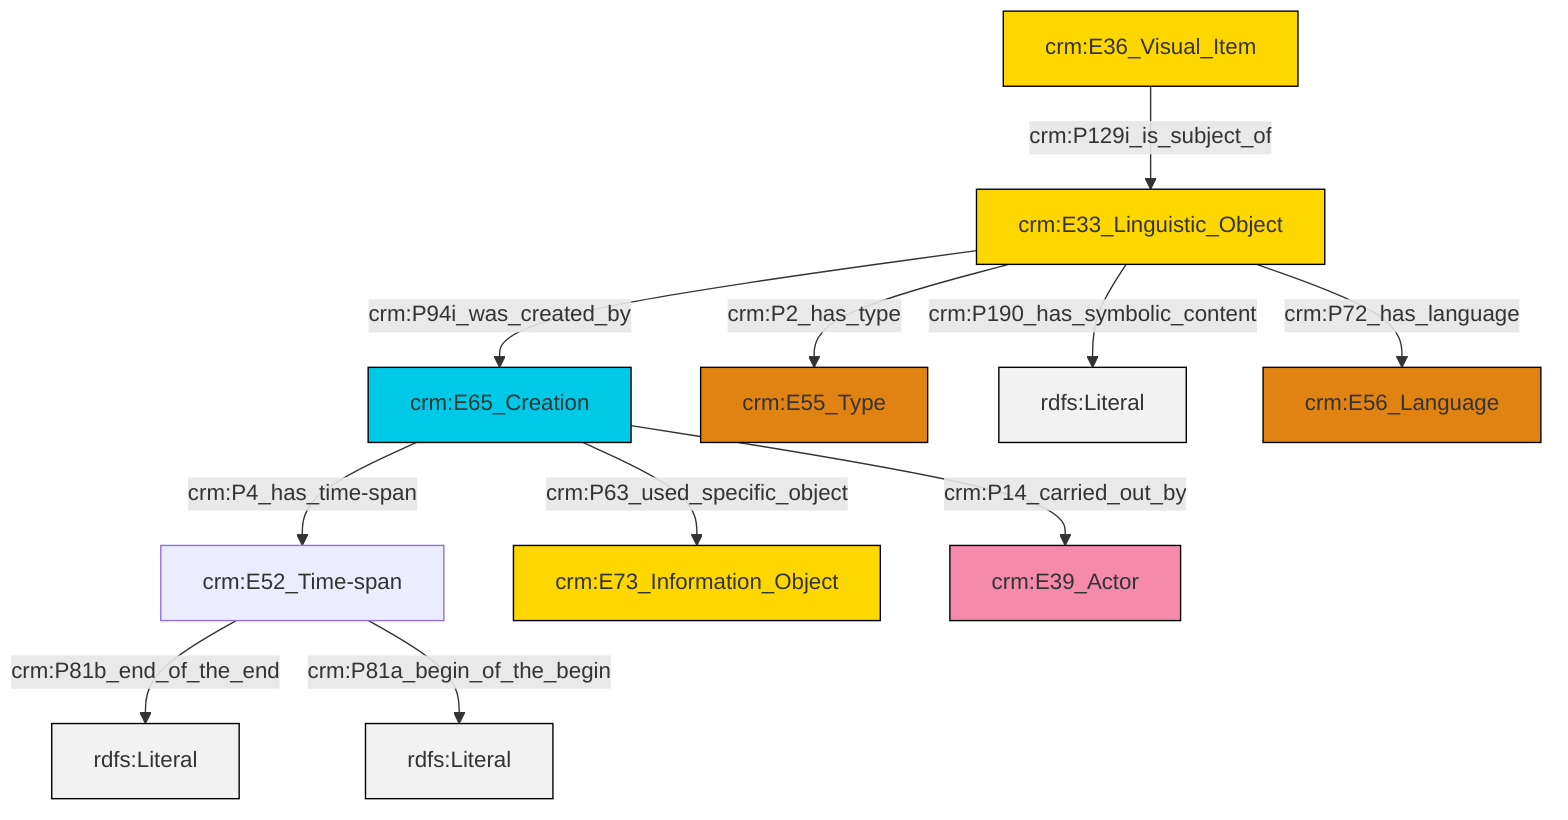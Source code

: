 graph TD
classDef Literal fill:#f2f2f2,stroke:#000000;
classDef CRM_Entity fill:#FFFFFF,stroke:#000000;
classDef Temporal_Entity fill:#00C9E6, stroke:#000000;
classDef Type fill:#E18312, stroke:#000000;
classDef Time-Span fill:#2C9C91, stroke:#000000;
classDef Appellation fill:#FFEB7F, stroke:#000000;
classDef Place fill:#008836, stroke:#000000;
classDef Persistent_Item fill:#B266B2, stroke:#000000;
classDef Conceptual_Object fill:#FFD700, stroke:#000000;
classDef Physical_Thing fill:#D2B48C, stroke:#000000;
classDef Actor fill:#f58aad, stroke:#000000;
classDef PC_Classes fill:#4ce600, stroke:#000000;
classDef Multi fill:#cccccc,stroke:#000000;

4["crm:E65_Creation"]:::Temporal_Entity -->|crm:P63_used_specific_object| 5["crm:E73_Information_Object"]:::Conceptual_Object
0["crm:E52_Time-span"]:::Default -->|crm:P81b_end_of_the_end| 6[rdfs:Literal]:::Literal
0["crm:E52_Time-span"]:::Default -->|crm:P81a_begin_of_the_begin| 11[rdfs:Literal]:::Literal
9["crm:E33_Linguistic_Object"]:::Conceptual_Object -->|crm:P190_has_symbolic_content| 12[rdfs:Literal]:::Literal
9["crm:E33_Linguistic_Object"]:::Conceptual_Object -->|crm:P72_has_language| 14["crm:E56_Language"]:::Type
2["crm:E36_Visual_Item"]:::Conceptual_Object -->|crm:P129i_is_subject_of| 9["crm:E33_Linguistic_Object"]:::Conceptual_Object
9["crm:E33_Linguistic_Object"]:::Conceptual_Object -->|crm:P2_has_type| 7["crm:E55_Type"]:::Type
4["crm:E65_Creation"]:::Temporal_Entity -->|crm:P14_carried_out_by| 15["crm:E39_Actor"]:::Actor
9["crm:E33_Linguistic_Object"]:::Conceptual_Object -->|crm:P94i_was_created_by| 4["crm:E65_Creation"]:::Temporal_Entity
4["crm:E65_Creation"]:::Temporal_Entity -->|crm:P4_has_time-span| 0["crm:E52_Time-span"]:::Default
